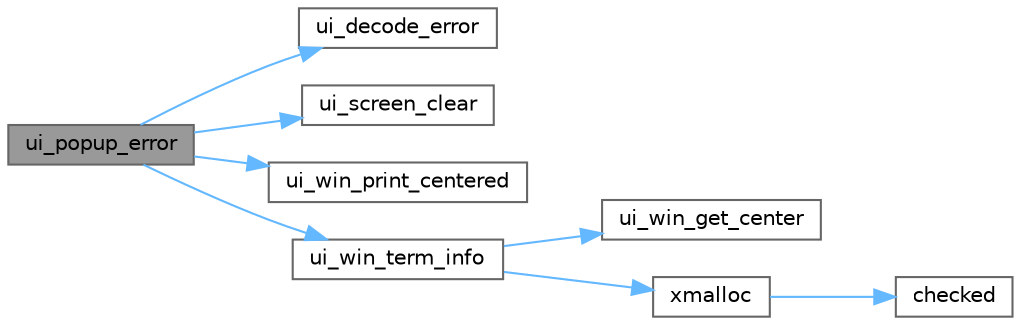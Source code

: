 digraph "ui_popup_error"
{
 // LATEX_PDF_SIZE
  bgcolor="transparent";
  edge [fontname=Helvetica,fontsize=10,labelfontname=Helvetica,labelfontsize=10];
  node [fontname=Helvetica,fontsize=10,shape=box,height=0.2,width=0.4];
  rankdir="LR";
  Node1 [label="ui_popup_error",height=0.2,width=0.4,color="gray40", fillcolor="grey60", style="filled", fontcolor="black",tooltip="the function generate a pop-up with the error."];
  Node1 -> Node2 [color="steelblue1",style="solid"];
  Node2 [label="ui_decode_error",height=0.2,width=0.4,color="grey40", fillcolor="white", style="filled",URL="$ui__utils_8c.html#afbc9bfcb3efe29844303dd133c1d9bd3",tooltip="function that control if the player do something wrong or the map have some error"];
  Node1 -> Node3 [color="steelblue1",style="solid"];
  Node3 [label="ui_screen_clear",height=0.2,width=0.4,color="grey40", fillcolor="white", style="filled",URL="$ui__win_8c.html#a0d45246ea5071b703e53a7a24002ed38",tooltip="clear the screen"];
  Node1 -> Node4 [color="steelblue1",style="solid"];
  Node4 [label="ui_win_print_centered",height=0.2,width=0.4,color="grey40", fillcolor="white", style="filled",URL="$ui__win_8c.html#add8b0c5cf2cec5c907cdafe2c48aecb6",tooltip="Print a string at the center of the screen both in the x and y axes."];
  Node1 -> Node5 [color="steelblue1",style="solid"];
  Node5 [label="ui_win_term_info",height=0.2,width=0.4,color="grey40", fillcolor="white", style="filled",URL="$ui__win_8c.html#ac710b0db33790eea643bd88ce4ef349d",tooltip="Gets the current terminal info."];
  Node5 -> Node6 [color="steelblue1",style="solid"];
  Node6 [label="ui_win_get_center",height=0.2,width=0.4,color="grey40", fillcolor="white", style="filled",URL="$ui__win_8c.html#a305088bbee63f82980687782e2da5ee9",tooltip="Calculate the center of a spcific window."];
  Node5 -> Node7 [color="steelblue1",style="solid"];
  Node7 [label="xmalloc",height=0.2,width=0.4,color="grey40", fillcolor="white", style="filled",URL="$alloc_8c.html#a0803c926e3d15b7ca7758c9fe3e5ce7b",tooltip="alloc memory for a pointer."];
  Node7 -> Node8 [color="steelblue1",style="solid"];
  Node8 [label="checked",height=0.2,width=0.4,color="grey40", fillcolor="white", style="filled",URL="$alloc_8c.html#a59b81da0ba228faf2f8da90c0990c21f",tooltip="check if the the malloc allocate the memory."];
}
